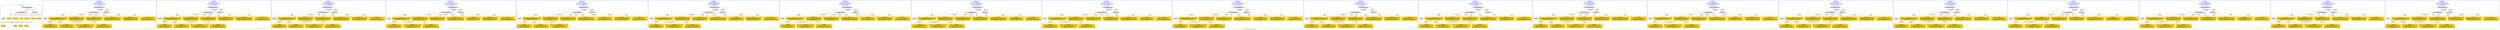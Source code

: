 digraph n0 {
fontcolor="blue"
remincross="true"
label="s13-s-art-institute-of-chicago.xml"
subgraph cluster_0 {
label="1-correct model"
n2[style="filled",color="white",fillcolor="lightgray",label="CulturalHeritageObject1"];
n3[style="filled",color="white",fillcolor="lightgray",label="Person1"];
n4[shape="plaintext",style="filled",fillcolor="gold",label="Dimensions"];
n5[shape="plaintext",style="filled",fillcolor="gold",label="Typeofartwork"];
n6[shape="plaintext",style="filled",fillcolor="gold",label="Credit"];
n7[shape="plaintext",style="filled",fillcolor="gold",label="Titleofartwork"];
n8[shape="plaintext",style="filled",fillcolor="gold",label="Accessionid"];
n9[shape="plaintext",style="filled",fillcolor="gold",label="Nationality"];
n10[shape="plaintext",style="filled",fillcolor="gold",label="birthDate"];
n11[shape="plaintext",style="filled",fillcolor="gold",label="deathDate"];
n12[shape="plaintext",style="filled",fillcolor="gold",label="Artistname"];
n13[style="filled",color="white",fillcolor="lightgray",label="EuropeanaAggregation1"];
n14[style="filled",color="white",fillcolor="lightgray",label="WebResource1"];
n15[shape="plaintext",style="filled",fillcolor="gold",label="ImageURL"];
}
subgraph cluster_1 {
label="candidate 0\nlink coherence:1.0\nnode coherence:1.0\nconfidence:0.6096962766724552\nmapping score:0.6532320922241518\ncost:12.99948\n-precision:0.92-recall:0.92"
n17[style="filled",color="white",fillcolor="lightgray",label="CulturalHeritageObject1"];
n18[style="filled",color="white",fillcolor="lightgray",label="Person1"];
n19[style="filled",color="white",fillcolor="lightgray",label="EuropeanaAggregation1"];
n20[style="filled",color="white",fillcolor="lightgray",label="WebResource1"];
n21[shape="plaintext",style="filled",fillcolor="gold",label="Accessionid\n[CulturalHeritageObject,accessionNumber,0.891]\n[CulturalHeritageObject,provenance,0.105]\n[WebResource,classLink,0.004]"];
n22[shape="plaintext",style="filled",fillcolor="gold",label="Typeofartwork\n[CulturalHeritageObject,medium,0.793]\n[CulturalHeritageObject,description,0.087]\n[Person,biographicalInformation,0.072]\n[CulturalHeritageObject,title,0.047]"];
n23[shape="plaintext",style="filled",fillcolor="gold",label="birthDate\n[Person,dateOfBirth,0.512]\n[CulturalHeritageObject,created,0.229]\n[Person,dateOfDeath,0.207]\n[Person,biographicalInformation,0.052]"];
n24[shape="plaintext",style="filled",fillcolor="gold",label="Credit\n[CulturalHeritageObject,provenance,0.442]\n[CulturalHeritageObject,description,0.256]\n[CulturalHeritageObject,title,0.16]\n[Person,biographicalInformation,0.142]"];
n25[shape="plaintext",style="filled",fillcolor="gold",label="deathDate\n[Person,dateOfDeath,0.375]\n[CulturalHeritageObject,created,0.306]\n[Person,dateOfBirth,0.279]\n[CulturalHeritageObject,provenance,0.04]"];
n26[shape="plaintext",style="filled",fillcolor="gold",label="Nationality\n[Person,countryAssociatedWithThePerson,0.755]\n[Concept,prefLabel,0.109]\n[CulturalHeritageObject,provenance,0.084]\n[CulturalHeritageObject,title,0.052]"];
n27[shape="plaintext",style="filled",fillcolor="gold",label="ImageURL\n[WebResource,classLink,0.829]\n[Document,classLink,0.137]\n[Person,biographicalInformation,0.02]\n[CulturalHeritageObject,description,0.014]"];
n28[shape="plaintext",style="filled",fillcolor="gold",label="Artistname\n[Person,nameOfThePerson,0.463]\n[Document,classLink,0.218]\n[CulturalHeritageObject,description,0.163]\n[CulturalHeritageObject,provenance,0.156]"];
n29[shape="plaintext",style="filled",fillcolor="gold",label="Dimensions\n[CulturalHeritageObject,extent,0.732]\n[CulturalHeritageObject,accessionNumber,0.11]\n[CulturalHeritageObject,description,0.084]\n[CulturalHeritageObject,provenance,0.074]"];
n30[shape="plaintext",style="filled",fillcolor="gold",label="Titleofartwork\n[CulturalHeritageObject,description,0.306]\n[CulturalHeritageObject,title,0.248]\n[CulturalHeritageObject,created,0.231]\n[Person,biographicalInformation,0.215]"];
}
subgraph cluster_2 {
label="candidate 1\nlink coherence:1.0\nnode coherence:1.0\nconfidence:0.6038371549071982\nmapping score:0.6512790516357327\ncost:12.99948\n-precision:1.0-recall:1.0"
n32[style="filled",color="white",fillcolor="lightgray",label="CulturalHeritageObject1"];
n33[style="filled",color="white",fillcolor="lightgray",label="Person1"];
n34[style="filled",color="white",fillcolor="lightgray",label="EuropeanaAggregation1"];
n35[style="filled",color="white",fillcolor="lightgray",label="WebResource1"];
n36[shape="plaintext",style="filled",fillcolor="gold",label="Accessionid\n[CulturalHeritageObject,accessionNumber,0.891]\n[CulturalHeritageObject,provenance,0.105]\n[WebResource,classLink,0.004]"];
n37[shape="plaintext",style="filled",fillcolor="gold",label="Typeofartwork\n[CulturalHeritageObject,medium,0.793]\n[CulturalHeritageObject,description,0.087]\n[Person,biographicalInformation,0.072]\n[CulturalHeritageObject,title,0.047]"];
n38[shape="plaintext",style="filled",fillcolor="gold",label="birthDate\n[Person,dateOfBirth,0.512]\n[CulturalHeritageObject,created,0.229]\n[Person,dateOfDeath,0.207]\n[Person,biographicalInformation,0.052]"];
n39[shape="plaintext",style="filled",fillcolor="gold",label="Credit\n[CulturalHeritageObject,provenance,0.442]\n[CulturalHeritageObject,description,0.256]\n[CulturalHeritageObject,title,0.16]\n[Person,biographicalInformation,0.142]"];
n40[shape="plaintext",style="filled",fillcolor="gold",label="Titleofartwork\n[CulturalHeritageObject,description,0.306]\n[CulturalHeritageObject,title,0.248]\n[CulturalHeritageObject,created,0.231]\n[Person,biographicalInformation,0.215]"];
n41[shape="plaintext",style="filled",fillcolor="gold",label="deathDate\n[Person,dateOfDeath,0.375]\n[CulturalHeritageObject,created,0.306]\n[Person,dateOfBirth,0.279]\n[CulturalHeritageObject,provenance,0.04]"];
n42[shape="plaintext",style="filled",fillcolor="gold",label="Nationality\n[Person,countryAssociatedWithThePerson,0.755]\n[Concept,prefLabel,0.109]\n[CulturalHeritageObject,provenance,0.084]\n[CulturalHeritageObject,title,0.052]"];
n43[shape="plaintext",style="filled",fillcolor="gold",label="ImageURL\n[WebResource,classLink,0.829]\n[Document,classLink,0.137]\n[Person,biographicalInformation,0.02]\n[CulturalHeritageObject,description,0.014]"];
n44[shape="plaintext",style="filled",fillcolor="gold",label="Artistname\n[Person,nameOfThePerson,0.463]\n[Document,classLink,0.218]\n[CulturalHeritageObject,description,0.163]\n[CulturalHeritageObject,provenance,0.156]"];
n45[shape="plaintext",style="filled",fillcolor="gold",label="Dimensions\n[CulturalHeritageObject,extent,0.732]\n[CulturalHeritageObject,accessionNumber,0.11]\n[CulturalHeritageObject,description,0.084]\n[CulturalHeritageObject,provenance,0.074]"];
}
subgraph cluster_3 {
label="candidate 10\nlink coherence:1.0\nnode coherence:1.0\nconfidence:0.5814602580108701\nmapping score:0.6438200860036233\ncost:12.99948\n-precision:0.85-recall:0.85"
n47[style="filled",color="white",fillcolor="lightgray",label="CulturalHeritageObject1"];
n48[style="filled",color="white",fillcolor="lightgray",label="Person1"];
n49[style="filled",color="white",fillcolor="lightgray",label="EuropeanaAggregation1"];
n50[style="filled",color="white",fillcolor="lightgray",label="WebResource1"];
n51[shape="plaintext",style="filled",fillcolor="gold",label="Accessionid\n[CulturalHeritageObject,accessionNumber,0.891]\n[CulturalHeritageObject,provenance,0.105]\n[WebResource,classLink,0.004]"];
n52[shape="plaintext",style="filled",fillcolor="gold",label="Typeofartwork\n[CulturalHeritageObject,medium,0.793]\n[CulturalHeritageObject,description,0.087]\n[Person,biographicalInformation,0.072]\n[CulturalHeritageObject,title,0.047]"];
n53[shape="plaintext",style="filled",fillcolor="gold",label="birthDate\n[Person,dateOfBirth,0.512]\n[CulturalHeritageObject,created,0.229]\n[Person,dateOfDeath,0.207]\n[Person,biographicalInformation,0.052]"];
n54[shape="plaintext",style="filled",fillcolor="gold",label="Credit\n[CulturalHeritageObject,provenance,0.442]\n[CulturalHeritageObject,description,0.256]\n[CulturalHeritageObject,title,0.16]\n[Person,biographicalInformation,0.142]"];
n55[shape="plaintext",style="filled",fillcolor="gold",label="deathDate\n[Person,dateOfDeath,0.375]\n[CulturalHeritageObject,created,0.306]\n[Person,dateOfBirth,0.279]\n[CulturalHeritageObject,provenance,0.04]"];
n56[shape="plaintext",style="filled",fillcolor="gold",label="Nationality\n[Person,countryAssociatedWithThePerson,0.755]\n[Concept,prefLabel,0.109]\n[CulturalHeritageObject,provenance,0.084]\n[CulturalHeritageObject,title,0.052]"];
n57[shape="plaintext",style="filled",fillcolor="gold",label="ImageURL\n[WebResource,classLink,0.829]\n[Document,classLink,0.137]\n[Person,biographicalInformation,0.02]\n[CulturalHeritageObject,description,0.014]"];
n58[shape="plaintext",style="filled",fillcolor="gold",label="Artistname\n[Person,nameOfThePerson,0.463]\n[Document,classLink,0.218]\n[CulturalHeritageObject,description,0.163]\n[CulturalHeritageObject,provenance,0.156]"];
n59[shape="plaintext",style="filled",fillcolor="gold",label="Dimensions\n[CulturalHeritageObject,extent,0.732]\n[CulturalHeritageObject,accessionNumber,0.11]\n[CulturalHeritageObject,description,0.084]\n[CulturalHeritageObject,provenance,0.074]"];
n60[shape="plaintext",style="filled",fillcolor="gold",label="Titleofartwork\n[CulturalHeritageObject,description,0.306]\n[CulturalHeritageObject,title,0.248]\n[CulturalHeritageObject,created,0.231]\n[Person,biographicalInformation,0.215]"];
}
subgraph cluster_4 {
label="candidate 11\nlink coherence:1.0\nnode coherence:1.0\nconfidence:0.5814205315049243\nmapping score:0.6438068438349748\ncost:12.99948\n-precision:0.85-recall:0.85"
n62[style="filled",color="white",fillcolor="lightgray",label="CulturalHeritageObject1"];
n63[style="filled",color="white",fillcolor="lightgray",label="Person1"];
n64[style="filled",color="white",fillcolor="lightgray",label="EuropeanaAggregation1"];
n65[style="filled",color="white",fillcolor="lightgray",label="WebResource1"];
n66[shape="plaintext",style="filled",fillcolor="gold",label="Accessionid\n[CulturalHeritageObject,accessionNumber,0.891]\n[CulturalHeritageObject,provenance,0.105]\n[WebResource,classLink,0.004]"];
n67[shape="plaintext",style="filled",fillcolor="gold",label="Typeofartwork\n[CulturalHeritageObject,medium,0.793]\n[CulturalHeritageObject,description,0.087]\n[Person,biographicalInformation,0.072]\n[CulturalHeritageObject,title,0.047]"];
n68[shape="plaintext",style="filled",fillcolor="gold",label="Credit\n[CulturalHeritageObject,provenance,0.442]\n[CulturalHeritageObject,description,0.256]\n[CulturalHeritageObject,title,0.16]\n[Person,biographicalInformation,0.142]"];
n69[shape="plaintext",style="filled",fillcolor="gold",label="deathDate\n[Person,dateOfDeath,0.375]\n[CulturalHeritageObject,created,0.306]\n[Person,dateOfBirth,0.279]\n[CulturalHeritageObject,provenance,0.04]"];
n70[shape="plaintext",style="filled",fillcolor="gold",label="Nationality\n[Person,countryAssociatedWithThePerson,0.755]\n[Concept,prefLabel,0.109]\n[CulturalHeritageObject,provenance,0.084]\n[CulturalHeritageObject,title,0.052]"];
n71[shape="plaintext",style="filled",fillcolor="gold",label="ImageURL\n[WebResource,classLink,0.829]\n[Document,classLink,0.137]\n[Person,biographicalInformation,0.02]\n[CulturalHeritageObject,description,0.014]"];
n72[shape="plaintext",style="filled",fillcolor="gold",label="Artistname\n[Person,nameOfThePerson,0.463]\n[Document,classLink,0.218]\n[CulturalHeritageObject,description,0.163]\n[CulturalHeritageObject,provenance,0.156]"];
n73[shape="plaintext",style="filled",fillcolor="gold",label="Dimensions\n[CulturalHeritageObject,extent,0.732]\n[CulturalHeritageObject,accessionNumber,0.11]\n[CulturalHeritageObject,description,0.084]\n[CulturalHeritageObject,provenance,0.074]"];
n74[shape="plaintext",style="filled",fillcolor="gold",label="birthDate\n[Person,dateOfBirth,0.512]\n[CulturalHeritageObject,created,0.229]\n[Person,dateOfDeath,0.207]\n[Person,biographicalInformation,0.052]"];
n75[shape="plaintext",style="filled",fillcolor="gold",label="Titleofartwork\n[CulturalHeritageObject,description,0.306]\n[CulturalHeritageObject,title,0.248]\n[CulturalHeritageObject,created,0.231]\n[Person,biographicalInformation,0.215]"];
}
subgraph cluster_5 {
label="candidate 12\nlink coherence:1.0\nnode coherence:1.0\nconfidence:0.578974800374709\nmapping score:0.642991600124903\ncost:12.99948\n-precision:0.85-recall:0.85"
n77[style="filled",color="white",fillcolor="lightgray",label="CulturalHeritageObject1"];
n78[style="filled",color="white",fillcolor="lightgray",label="Person1"];
n79[style="filled",color="white",fillcolor="lightgray",label="EuropeanaAggregation1"];
n80[style="filled",color="white",fillcolor="lightgray",label="WebResource1"];
n81[shape="plaintext",style="filled",fillcolor="gold",label="Accessionid\n[CulturalHeritageObject,accessionNumber,0.891]\n[CulturalHeritageObject,provenance,0.105]\n[WebResource,classLink,0.004]"];
n82[shape="plaintext",style="filled",fillcolor="gold",label="Typeofartwork\n[CulturalHeritageObject,medium,0.793]\n[CulturalHeritageObject,description,0.087]\n[Person,biographicalInformation,0.072]\n[CulturalHeritageObject,title,0.047]"];
n83[shape="plaintext",style="filled",fillcolor="gold",label="birthDate\n[Person,dateOfBirth,0.512]\n[CulturalHeritageObject,created,0.229]\n[Person,dateOfDeath,0.207]\n[Person,biographicalInformation,0.052]"];
n84[shape="plaintext",style="filled",fillcolor="gold",label="Credit\n[CulturalHeritageObject,provenance,0.442]\n[CulturalHeritageObject,description,0.256]\n[CulturalHeritageObject,title,0.16]\n[Person,biographicalInformation,0.142]"];
n85[shape="plaintext",style="filled",fillcolor="gold",label="deathDate\n[Person,dateOfDeath,0.375]\n[CulturalHeritageObject,created,0.306]\n[Person,dateOfBirth,0.279]\n[CulturalHeritageObject,provenance,0.04]"];
n86[shape="plaintext",style="filled",fillcolor="gold",label="Nationality\n[Person,countryAssociatedWithThePerson,0.755]\n[Concept,prefLabel,0.109]\n[CulturalHeritageObject,provenance,0.084]\n[CulturalHeritageObject,title,0.052]"];
n87[shape="plaintext",style="filled",fillcolor="gold",label="ImageURL\n[WebResource,classLink,0.829]\n[Document,classLink,0.137]\n[Person,biographicalInformation,0.02]\n[CulturalHeritageObject,description,0.014]"];
n88[shape="plaintext",style="filled",fillcolor="gold",label="Dimensions\n[CulturalHeritageObject,extent,0.732]\n[CulturalHeritageObject,accessionNumber,0.11]\n[CulturalHeritageObject,description,0.084]\n[CulturalHeritageObject,provenance,0.074]"];
n89[shape="plaintext",style="filled",fillcolor="gold",label="Artistname\n[Person,nameOfThePerson,0.463]\n[Document,classLink,0.218]\n[CulturalHeritageObject,description,0.163]\n[CulturalHeritageObject,provenance,0.156]"];
n90[shape="plaintext",style="filled",fillcolor="gold",label="Titleofartwork\n[CulturalHeritageObject,description,0.306]\n[CulturalHeritageObject,title,0.248]\n[CulturalHeritageObject,created,0.231]\n[Person,biographicalInformation,0.215]"];
}
subgraph cluster_6 {
label="candidate 13\nlink coherence:1.0\nnode coherence:1.0\nconfidence:0.5784030803947504\nmapping score:0.6428010267982501\ncost:12.99948\n-precision:0.85-recall:0.85"
n92[style="filled",color="white",fillcolor="lightgray",label="CulturalHeritageObject1"];
n93[style="filled",color="white",fillcolor="lightgray",label="Person1"];
n94[style="filled",color="white",fillcolor="lightgray",label="EuropeanaAggregation1"];
n95[style="filled",color="white",fillcolor="lightgray",label="WebResource1"];
n96[shape="plaintext",style="filled",fillcolor="gold",label="Accessionid\n[CulturalHeritageObject,accessionNumber,0.891]\n[CulturalHeritageObject,provenance,0.105]\n[WebResource,classLink,0.004]"];
n97[shape="plaintext",style="filled",fillcolor="gold",label="Typeofartwork\n[CulturalHeritageObject,medium,0.793]\n[CulturalHeritageObject,description,0.087]\n[Person,biographicalInformation,0.072]\n[CulturalHeritageObject,title,0.047]"];
n98[shape="plaintext",style="filled",fillcolor="gold",label="birthDate\n[Person,dateOfBirth,0.512]\n[CulturalHeritageObject,created,0.229]\n[Person,dateOfDeath,0.207]\n[Person,biographicalInformation,0.052]"];
n99[shape="plaintext",style="filled",fillcolor="gold",label="Titleofartwork\n[CulturalHeritageObject,description,0.306]\n[CulturalHeritageObject,title,0.248]\n[CulturalHeritageObject,created,0.231]\n[Person,biographicalInformation,0.215]"];
n100[shape="plaintext",style="filled",fillcolor="gold",label="Nationality\n[Person,countryAssociatedWithThePerson,0.755]\n[Concept,prefLabel,0.109]\n[CulturalHeritageObject,provenance,0.084]\n[CulturalHeritageObject,title,0.052]"];
n101[shape="plaintext",style="filled",fillcolor="gold",label="ImageURL\n[WebResource,classLink,0.829]\n[Document,classLink,0.137]\n[Person,biographicalInformation,0.02]\n[CulturalHeritageObject,description,0.014]"];
n102[shape="plaintext",style="filled",fillcolor="gold",label="Artistname\n[Person,nameOfThePerson,0.463]\n[Document,classLink,0.218]\n[CulturalHeritageObject,description,0.163]\n[CulturalHeritageObject,provenance,0.156]"];
n103[shape="plaintext",style="filled",fillcolor="gold",label="Dimensions\n[CulturalHeritageObject,extent,0.732]\n[CulturalHeritageObject,accessionNumber,0.11]\n[CulturalHeritageObject,description,0.084]\n[CulturalHeritageObject,provenance,0.074]"];
n104[shape="plaintext",style="filled",fillcolor="gold",label="deathDate\n[Person,dateOfDeath,0.375]\n[CulturalHeritageObject,created,0.306]\n[Person,dateOfBirth,0.279]\n[CulturalHeritageObject,provenance,0.04]"];
n105[shape="plaintext",style="filled",fillcolor="gold",label="Credit\n[CulturalHeritageObject,provenance,0.442]\n[CulturalHeritageObject,description,0.256]\n[CulturalHeritageObject,title,0.16]\n[Person,biographicalInformation,0.142]"];
}
subgraph cluster_7 {
label="candidate 14\nlink coherence:1.0\nnode coherence:1.0\nconfidence:0.5762787430037818\nmapping score:0.642092914334594\ncost:12.99948\n-precision:0.85-recall:0.85"
n107[style="filled",color="white",fillcolor="lightgray",label="CulturalHeritageObject1"];
n108[style="filled",color="white",fillcolor="lightgray",label="Person1"];
n109[style="filled",color="white",fillcolor="lightgray",label="EuropeanaAggregation1"];
n110[style="filled",color="white",fillcolor="lightgray",label="WebResource1"];
n111[shape="plaintext",style="filled",fillcolor="gold",label="Accessionid\n[CulturalHeritageObject,accessionNumber,0.891]\n[CulturalHeritageObject,provenance,0.105]\n[WebResource,classLink,0.004]"];
n112[shape="plaintext",style="filled",fillcolor="gold",label="Typeofartwork\n[CulturalHeritageObject,medium,0.793]\n[CulturalHeritageObject,description,0.087]\n[Person,biographicalInformation,0.072]\n[CulturalHeritageObject,title,0.047]"];
n113[shape="plaintext",style="filled",fillcolor="gold",label="birthDate\n[Person,dateOfBirth,0.512]\n[CulturalHeritageObject,created,0.229]\n[Person,dateOfDeath,0.207]\n[Person,biographicalInformation,0.052]"];
n114[shape="plaintext",style="filled",fillcolor="gold",label="Credit\n[CulturalHeritageObject,provenance,0.442]\n[CulturalHeritageObject,description,0.256]\n[CulturalHeritageObject,title,0.16]\n[Person,biographicalInformation,0.142]"];
n115[shape="plaintext",style="filled",fillcolor="gold",label="Nationality\n[Person,countryAssociatedWithThePerson,0.755]\n[Concept,prefLabel,0.109]\n[CulturalHeritageObject,provenance,0.084]\n[CulturalHeritageObject,title,0.052]"];
n116[shape="plaintext",style="filled",fillcolor="gold",label="ImageURL\n[WebResource,classLink,0.829]\n[Document,classLink,0.137]\n[Person,biographicalInformation,0.02]\n[CulturalHeritageObject,description,0.014]"];
n117[shape="plaintext",style="filled",fillcolor="gold",label="Artistname\n[Person,nameOfThePerson,0.463]\n[Document,classLink,0.218]\n[CulturalHeritageObject,description,0.163]\n[CulturalHeritageObject,provenance,0.156]"];
n118[shape="plaintext",style="filled",fillcolor="gold",label="Dimensions\n[CulturalHeritageObject,extent,0.732]\n[CulturalHeritageObject,accessionNumber,0.11]\n[CulturalHeritageObject,description,0.084]\n[CulturalHeritageObject,provenance,0.074]"];
n119[shape="plaintext",style="filled",fillcolor="gold",label="deathDate\n[Person,dateOfDeath,0.375]\n[CulturalHeritageObject,created,0.306]\n[Person,dateOfBirth,0.279]\n[CulturalHeritageObject,provenance,0.04]"];
n120[shape="plaintext",style="filled",fillcolor="gold",label="Titleofartwork\n[CulturalHeritageObject,description,0.306]\n[CulturalHeritageObject,title,0.248]\n[CulturalHeritageObject,created,0.231]\n[Person,biographicalInformation,0.215]"];
}
subgraph cluster_8 {
label="candidate 15\nlink coherence:1.0\nnode coherence:1.0\nconfidence:0.5755614097396673\nmapping score:0.6418538032465557\ncost:12.99948\n-precision:0.92-recall:0.92"
n122[style="filled",color="white",fillcolor="lightgray",label="CulturalHeritageObject1"];
n123[style="filled",color="white",fillcolor="lightgray",label="Person1"];
n124[style="filled",color="white",fillcolor="lightgray",label="EuropeanaAggregation1"];
n125[style="filled",color="white",fillcolor="lightgray",label="WebResource1"];
n126[shape="plaintext",style="filled",fillcolor="gold",label="Accessionid\n[CulturalHeritageObject,accessionNumber,0.891]\n[CulturalHeritageObject,provenance,0.105]\n[WebResource,classLink,0.004]"];
n127[shape="plaintext",style="filled",fillcolor="gold",label="Typeofartwork\n[CulturalHeritageObject,medium,0.793]\n[CulturalHeritageObject,description,0.087]\n[Person,biographicalInformation,0.072]\n[CulturalHeritageObject,title,0.047]"];
n128[shape="plaintext",style="filled",fillcolor="gold",label="Credit\n[CulturalHeritageObject,provenance,0.442]\n[CulturalHeritageObject,description,0.256]\n[CulturalHeritageObject,title,0.16]\n[Person,biographicalInformation,0.142]"];
n129[shape="plaintext",style="filled",fillcolor="gold",label="Titleofartwork\n[CulturalHeritageObject,description,0.306]\n[CulturalHeritageObject,title,0.248]\n[CulturalHeritageObject,created,0.231]\n[Person,biographicalInformation,0.215]"];
n130[shape="plaintext",style="filled",fillcolor="gold",label="deathDate\n[Person,dateOfDeath,0.375]\n[CulturalHeritageObject,created,0.306]\n[Person,dateOfBirth,0.279]\n[CulturalHeritageObject,provenance,0.04]"];
n131[shape="plaintext",style="filled",fillcolor="gold",label="Nationality\n[Person,countryAssociatedWithThePerson,0.755]\n[Concept,prefLabel,0.109]\n[CulturalHeritageObject,provenance,0.084]\n[CulturalHeritageObject,title,0.052]"];
n132[shape="plaintext",style="filled",fillcolor="gold",label="ImageURL\n[WebResource,classLink,0.829]\n[Document,classLink,0.137]\n[Person,biographicalInformation,0.02]\n[CulturalHeritageObject,description,0.014]"];
n133[shape="plaintext",style="filled",fillcolor="gold",label="Artistname\n[Person,nameOfThePerson,0.463]\n[Document,classLink,0.218]\n[CulturalHeritageObject,description,0.163]\n[CulturalHeritageObject,provenance,0.156]"];
n134[shape="plaintext",style="filled",fillcolor="gold",label="Dimensions\n[CulturalHeritageObject,extent,0.732]\n[CulturalHeritageObject,accessionNumber,0.11]\n[CulturalHeritageObject,description,0.084]\n[CulturalHeritageObject,provenance,0.074]"];
n135[shape="plaintext",style="filled",fillcolor="gold",label="birthDate\n[Person,dateOfBirth,0.512]\n[CulturalHeritageObject,created,0.229]\n[Person,dateOfDeath,0.207]\n[Person,biographicalInformation,0.052]"];
}
subgraph cluster_9 {
label="candidate 16\nlink coherence:1.0\nnode coherence:1.0\nconfidence:0.5755614097396673\nmapping score:0.6418538032465557\ncost:12.99963\n-precision:0.92-recall:0.92"
n137[style="filled",color="white",fillcolor="lightgray",label="CulturalHeritageObject1"];
n138[style="filled",color="white",fillcolor="lightgray",label="Person1"];
n139[style="filled",color="white",fillcolor="lightgray",label="EuropeanaAggregation1"];
n140[style="filled",color="white",fillcolor="lightgray",label="WebResource2"];
n141[shape="plaintext",style="filled",fillcolor="gold",label="Accessionid\n[CulturalHeritageObject,accessionNumber,0.891]\n[CulturalHeritageObject,provenance,0.105]\n[WebResource,classLink,0.004]"];
n142[shape="plaintext",style="filled",fillcolor="gold",label="Typeofartwork\n[CulturalHeritageObject,medium,0.793]\n[CulturalHeritageObject,description,0.087]\n[Person,biographicalInformation,0.072]\n[CulturalHeritageObject,title,0.047]"];
n143[shape="plaintext",style="filled",fillcolor="gold",label="Credit\n[CulturalHeritageObject,provenance,0.442]\n[CulturalHeritageObject,description,0.256]\n[CulturalHeritageObject,title,0.16]\n[Person,biographicalInformation,0.142]"];
n144[shape="plaintext",style="filled",fillcolor="gold",label="Titleofartwork\n[CulturalHeritageObject,description,0.306]\n[CulturalHeritageObject,title,0.248]\n[CulturalHeritageObject,created,0.231]\n[Person,biographicalInformation,0.215]"];
n145[shape="plaintext",style="filled",fillcolor="gold",label="deathDate\n[Person,dateOfDeath,0.375]\n[CulturalHeritageObject,created,0.306]\n[Person,dateOfBirth,0.279]\n[CulturalHeritageObject,provenance,0.04]"];
n146[shape="plaintext",style="filled",fillcolor="gold",label="Nationality\n[Person,countryAssociatedWithThePerson,0.755]\n[Concept,prefLabel,0.109]\n[CulturalHeritageObject,provenance,0.084]\n[CulturalHeritageObject,title,0.052]"];
n147[shape="plaintext",style="filled",fillcolor="gold",label="Artistname\n[Person,nameOfThePerson,0.463]\n[Document,classLink,0.218]\n[CulturalHeritageObject,description,0.163]\n[CulturalHeritageObject,provenance,0.156]"];
n148[shape="plaintext",style="filled",fillcolor="gold",label="Dimensions\n[CulturalHeritageObject,extent,0.732]\n[CulturalHeritageObject,accessionNumber,0.11]\n[CulturalHeritageObject,description,0.084]\n[CulturalHeritageObject,provenance,0.074]"];
n149[shape="plaintext",style="filled",fillcolor="gold",label="birthDate\n[Person,dateOfBirth,0.512]\n[CulturalHeritageObject,created,0.229]\n[Person,dateOfDeath,0.207]\n[Person,biographicalInformation,0.052]"];
n150[shape="plaintext",style="filled",fillcolor="gold",label="ImageURL\n[WebResource,classLink,0.829]\n[Document,classLink,0.137]\n[Person,biographicalInformation,0.02]\n[CulturalHeritageObject,description,0.014]"];
}
subgraph cluster_10 {
label="candidate 17\nlink coherence:1.0\nnode coherence:1.0\nconfidence:0.5746466129279267\nmapping score:0.6415488709759756\ncost:12.99948\n-precision:0.77-recall:0.77"
n152[style="filled",color="white",fillcolor="lightgray",label="CulturalHeritageObject1"];
n153[style="filled",color="white",fillcolor="lightgray",label="Person1"];
n154[style="filled",color="white",fillcolor="lightgray",label="EuropeanaAggregation1"];
n155[style="filled",color="white",fillcolor="lightgray",label="WebResource1"];
n156[shape="plaintext",style="filled",fillcolor="gold",label="Accessionid\n[CulturalHeritageObject,accessionNumber,0.891]\n[CulturalHeritageObject,provenance,0.105]\n[WebResource,classLink,0.004]"];
n157[shape="plaintext",style="filled",fillcolor="gold",label="Typeofartwork\n[CulturalHeritageObject,medium,0.793]\n[CulturalHeritageObject,description,0.087]\n[Person,biographicalInformation,0.072]\n[CulturalHeritageObject,title,0.047]"];
n158[shape="plaintext",style="filled",fillcolor="gold",label="birthDate\n[Person,dateOfBirth,0.512]\n[CulturalHeritageObject,created,0.229]\n[Person,dateOfDeath,0.207]\n[Person,biographicalInformation,0.052]"];
n159[shape="plaintext",style="filled",fillcolor="gold",label="Credit\n[CulturalHeritageObject,provenance,0.442]\n[CulturalHeritageObject,description,0.256]\n[CulturalHeritageObject,title,0.16]\n[Person,biographicalInformation,0.142]"];
n160[shape="plaintext",style="filled",fillcolor="gold",label="Nationality\n[Person,countryAssociatedWithThePerson,0.755]\n[Concept,prefLabel,0.109]\n[CulturalHeritageObject,provenance,0.084]\n[CulturalHeritageObject,title,0.052]"];
n161[shape="plaintext",style="filled",fillcolor="gold",label="ImageURL\n[WebResource,classLink,0.829]\n[Document,classLink,0.137]\n[Person,biographicalInformation,0.02]\n[CulturalHeritageObject,description,0.014]"];
n162[shape="plaintext",style="filled",fillcolor="gold",label="Artistname\n[Person,nameOfThePerson,0.463]\n[Document,classLink,0.218]\n[CulturalHeritageObject,description,0.163]\n[CulturalHeritageObject,provenance,0.156]"];
n163[shape="plaintext",style="filled",fillcolor="gold",label="Dimensions\n[CulturalHeritageObject,extent,0.732]\n[CulturalHeritageObject,accessionNumber,0.11]\n[CulturalHeritageObject,description,0.084]\n[CulturalHeritageObject,provenance,0.074]"];
n164[shape="plaintext",style="filled",fillcolor="gold",label="deathDate\n[Person,dateOfDeath,0.375]\n[CulturalHeritageObject,created,0.306]\n[Person,dateOfBirth,0.279]\n[CulturalHeritageObject,provenance,0.04]"];
n165[shape="plaintext",style="filled",fillcolor="gold",label="Titleofartwork\n[CulturalHeritageObject,description,0.306]\n[CulturalHeritageObject,title,0.248]\n[CulturalHeritageObject,created,0.231]\n[Person,biographicalInformation,0.215]"];
}
subgraph cluster_11 {
label="candidate 18\nlink coherence:1.0\nnode coherence:1.0\nconfidence:0.5739639485278049\nmapping score:0.6413213161759349\ncost:12.99948\n-precision:0.85-recall:0.85"
n167[style="filled",color="white",fillcolor="lightgray",label="CulturalHeritageObject1"];
n168[style="filled",color="white",fillcolor="lightgray",label="Person1"];
n169[style="filled",color="white",fillcolor="lightgray",label="EuropeanaAggregation1"];
n170[style="filled",color="white",fillcolor="lightgray",label="WebResource1"];
n171[shape="plaintext",style="filled",fillcolor="gold",label="Accessionid\n[CulturalHeritageObject,accessionNumber,0.891]\n[CulturalHeritageObject,provenance,0.105]\n[WebResource,classLink,0.004]"];
n172[shape="plaintext",style="filled",fillcolor="gold",label="Typeofartwork\n[CulturalHeritageObject,medium,0.793]\n[CulturalHeritageObject,description,0.087]\n[Person,biographicalInformation,0.072]\n[CulturalHeritageObject,title,0.047]"];
n173[shape="plaintext",style="filled",fillcolor="gold",label="birthDate\n[Person,dateOfBirth,0.512]\n[CulturalHeritageObject,created,0.229]\n[Person,dateOfDeath,0.207]\n[Person,biographicalInformation,0.052]"];
n174[shape="plaintext",style="filled",fillcolor="gold",label="Credit\n[CulturalHeritageObject,provenance,0.442]\n[CulturalHeritageObject,description,0.256]\n[CulturalHeritageObject,title,0.16]\n[Person,biographicalInformation,0.142]"];
n175[shape="plaintext",style="filled",fillcolor="gold",label="deathDate\n[Person,dateOfDeath,0.375]\n[CulturalHeritageObject,created,0.306]\n[Person,dateOfBirth,0.279]\n[CulturalHeritageObject,provenance,0.04]"];
n176[shape="plaintext",style="filled",fillcolor="gold",label="Nationality\n[Person,countryAssociatedWithThePerson,0.755]\n[Concept,prefLabel,0.109]\n[CulturalHeritageObject,provenance,0.084]\n[CulturalHeritageObject,title,0.052]"];
n177[shape="plaintext",style="filled",fillcolor="gold",label="ImageURL\n[WebResource,classLink,0.829]\n[Document,classLink,0.137]\n[Person,biographicalInformation,0.02]\n[CulturalHeritageObject,description,0.014]"];
n178[shape="plaintext",style="filled",fillcolor="gold",label="Artistname\n[Person,nameOfThePerson,0.463]\n[Document,classLink,0.218]\n[CulturalHeritageObject,description,0.163]\n[CulturalHeritageObject,provenance,0.156]"];
n179[shape="plaintext",style="filled",fillcolor="gold",label="Dimensions\n[CulturalHeritageObject,extent,0.732]\n[CulturalHeritageObject,accessionNumber,0.11]\n[CulturalHeritageObject,description,0.084]\n[CulturalHeritageObject,provenance,0.074]"];
n180[shape="plaintext",style="filled",fillcolor="gold",label="Titleofartwork\n[CulturalHeritageObject,description,0.306]\n[CulturalHeritageObject,title,0.248]\n[CulturalHeritageObject,created,0.231]\n[Person,biographicalInformation,0.215]"];
}
subgraph cluster_12 {
label="candidate 19\nlink coherence:1.0\nnode coherence:1.0\nconfidence:0.5739639485278049\nmapping score:0.6413213161759349\ncost:12.99963\n-precision:0.85-recall:0.85"
n182[style="filled",color="white",fillcolor="lightgray",label="CulturalHeritageObject1"];
n183[style="filled",color="white",fillcolor="lightgray",label="Person1"];
n184[style="filled",color="white",fillcolor="lightgray",label="EuropeanaAggregation1"];
n185[style="filled",color="white",fillcolor="lightgray",label="WebResource2"];
n186[shape="plaintext",style="filled",fillcolor="gold",label="Accessionid\n[CulturalHeritageObject,accessionNumber,0.891]\n[CulturalHeritageObject,provenance,0.105]\n[WebResource,classLink,0.004]"];
n187[shape="plaintext",style="filled",fillcolor="gold",label="Typeofartwork\n[CulturalHeritageObject,medium,0.793]\n[CulturalHeritageObject,description,0.087]\n[Person,biographicalInformation,0.072]\n[CulturalHeritageObject,title,0.047]"];
n188[shape="plaintext",style="filled",fillcolor="gold",label="birthDate\n[Person,dateOfBirth,0.512]\n[CulturalHeritageObject,created,0.229]\n[Person,dateOfDeath,0.207]\n[Person,biographicalInformation,0.052]"];
n189[shape="plaintext",style="filled",fillcolor="gold",label="Credit\n[CulturalHeritageObject,provenance,0.442]\n[CulturalHeritageObject,description,0.256]\n[CulturalHeritageObject,title,0.16]\n[Person,biographicalInformation,0.142]"];
n190[shape="plaintext",style="filled",fillcolor="gold",label="deathDate\n[Person,dateOfDeath,0.375]\n[CulturalHeritageObject,created,0.306]\n[Person,dateOfBirth,0.279]\n[CulturalHeritageObject,provenance,0.04]"];
n191[shape="plaintext",style="filled",fillcolor="gold",label="Nationality\n[Person,countryAssociatedWithThePerson,0.755]\n[Concept,prefLabel,0.109]\n[CulturalHeritageObject,provenance,0.084]\n[CulturalHeritageObject,title,0.052]"];
n192[shape="plaintext",style="filled",fillcolor="gold",label="Artistname\n[Person,nameOfThePerson,0.463]\n[Document,classLink,0.218]\n[CulturalHeritageObject,description,0.163]\n[CulturalHeritageObject,provenance,0.156]"];
n193[shape="plaintext",style="filled",fillcolor="gold",label="Dimensions\n[CulturalHeritageObject,extent,0.732]\n[CulturalHeritageObject,accessionNumber,0.11]\n[CulturalHeritageObject,description,0.084]\n[CulturalHeritageObject,provenance,0.074]"];
n194[shape="plaintext",style="filled",fillcolor="gold",label="Titleofartwork\n[CulturalHeritageObject,description,0.306]\n[CulturalHeritageObject,title,0.248]\n[CulturalHeritageObject,created,0.231]\n[Person,biographicalInformation,0.215]"];
n195[shape="plaintext",style="filled",fillcolor="gold",label="ImageURL\n[WebResource,classLink,0.829]\n[Document,classLink,0.137]\n[Person,biographicalInformation,0.02]\n[CulturalHeritageObject,description,0.014]"];
}
subgraph cluster_13 {
label="candidate 2\nlink coherence:1.0\nnode coherence:1.0\nconfidence:0.6038371549071982\nmapping score:0.6512790516357327\ncost:12.99963\n-precision:1.0-recall:1.0"
n197[style="filled",color="white",fillcolor="lightgray",label="CulturalHeritageObject1"];
n198[style="filled",color="white",fillcolor="lightgray",label="Person1"];
n199[style="filled",color="white",fillcolor="lightgray",label="EuropeanaAggregation1"];
n200[style="filled",color="white",fillcolor="lightgray",label="WebResource2"];
n201[shape="plaintext",style="filled",fillcolor="gold",label="Accessionid\n[CulturalHeritageObject,accessionNumber,0.891]\n[CulturalHeritageObject,provenance,0.105]\n[WebResource,classLink,0.004]"];
n202[shape="plaintext",style="filled",fillcolor="gold",label="Typeofartwork\n[CulturalHeritageObject,medium,0.793]\n[CulturalHeritageObject,description,0.087]\n[Person,biographicalInformation,0.072]\n[CulturalHeritageObject,title,0.047]"];
n203[shape="plaintext",style="filled",fillcolor="gold",label="birthDate\n[Person,dateOfBirth,0.512]\n[CulturalHeritageObject,created,0.229]\n[Person,dateOfDeath,0.207]\n[Person,biographicalInformation,0.052]"];
n204[shape="plaintext",style="filled",fillcolor="gold",label="Credit\n[CulturalHeritageObject,provenance,0.442]\n[CulturalHeritageObject,description,0.256]\n[CulturalHeritageObject,title,0.16]\n[Person,biographicalInformation,0.142]"];
n205[shape="plaintext",style="filled",fillcolor="gold",label="Titleofartwork\n[CulturalHeritageObject,description,0.306]\n[CulturalHeritageObject,title,0.248]\n[CulturalHeritageObject,created,0.231]\n[Person,biographicalInformation,0.215]"];
n206[shape="plaintext",style="filled",fillcolor="gold",label="deathDate\n[Person,dateOfDeath,0.375]\n[CulturalHeritageObject,created,0.306]\n[Person,dateOfBirth,0.279]\n[CulturalHeritageObject,provenance,0.04]"];
n207[shape="plaintext",style="filled",fillcolor="gold",label="Nationality\n[Person,countryAssociatedWithThePerson,0.755]\n[Concept,prefLabel,0.109]\n[CulturalHeritageObject,provenance,0.084]\n[CulturalHeritageObject,title,0.052]"];
n208[shape="plaintext",style="filled",fillcolor="gold",label="Artistname\n[Person,nameOfThePerson,0.463]\n[Document,classLink,0.218]\n[CulturalHeritageObject,description,0.163]\n[CulturalHeritageObject,provenance,0.156]"];
n209[shape="plaintext",style="filled",fillcolor="gold",label="Dimensions\n[CulturalHeritageObject,extent,0.732]\n[CulturalHeritageObject,accessionNumber,0.11]\n[CulturalHeritageObject,description,0.084]\n[CulturalHeritageObject,provenance,0.074]"];
n210[shape="plaintext",style="filled",fillcolor="gold",label="ImageURL\n[WebResource,classLink,0.829]\n[Document,classLink,0.137]\n[Person,biographicalInformation,0.02]\n[CulturalHeritageObject,description,0.014]"];
}
subgraph cluster_14 {
label="candidate 3\nlink coherence:1.0\nnode coherence:1.0\nconfidence:0.6028826315895118\nmapping score:0.650960877196504\ncost:12.99948\n-precision:0.85-recall:0.85"
n212[style="filled",color="white",fillcolor="lightgray",label="CulturalHeritageObject1"];
n213[style="filled",color="white",fillcolor="lightgray",label="Person1"];
n214[style="filled",color="white",fillcolor="lightgray",label="EuropeanaAggregation1"];
n215[style="filled",color="white",fillcolor="lightgray",label="WebResource1"];
n216[shape="plaintext",style="filled",fillcolor="gold",label="Accessionid\n[CulturalHeritageObject,accessionNumber,0.891]\n[CulturalHeritageObject,provenance,0.105]\n[WebResource,classLink,0.004]"];
n217[shape="plaintext",style="filled",fillcolor="gold",label="Typeofartwork\n[CulturalHeritageObject,medium,0.793]\n[CulturalHeritageObject,description,0.087]\n[Person,biographicalInformation,0.072]\n[CulturalHeritageObject,title,0.047]"];
n218[shape="plaintext",style="filled",fillcolor="gold",label="birthDate\n[Person,dateOfBirth,0.512]\n[CulturalHeritageObject,created,0.229]\n[Person,dateOfDeath,0.207]\n[Person,biographicalInformation,0.052]"];
n219[shape="plaintext",style="filled",fillcolor="gold",label="Credit\n[CulturalHeritageObject,provenance,0.442]\n[CulturalHeritageObject,description,0.256]\n[CulturalHeritageObject,title,0.16]\n[Person,biographicalInformation,0.142]"];
n220[shape="plaintext",style="filled",fillcolor="gold",label="Nationality\n[Person,countryAssociatedWithThePerson,0.755]\n[Concept,prefLabel,0.109]\n[CulturalHeritageObject,provenance,0.084]\n[CulturalHeritageObject,title,0.052]"];
n221[shape="plaintext",style="filled",fillcolor="gold",label="ImageURL\n[WebResource,classLink,0.829]\n[Document,classLink,0.137]\n[Person,biographicalInformation,0.02]\n[CulturalHeritageObject,description,0.014]"];
n222[shape="plaintext",style="filled",fillcolor="gold",label="Artistname\n[Person,nameOfThePerson,0.463]\n[Document,classLink,0.218]\n[CulturalHeritageObject,description,0.163]\n[CulturalHeritageObject,provenance,0.156]"];
n223[shape="plaintext",style="filled",fillcolor="gold",label="Dimensions\n[CulturalHeritageObject,extent,0.732]\n[CulturalHeritageObject,accessionNumber,0.11]\n[CulturalHeritageObject,description,0.084]\n[CulturalHeritageObject,provenance,0.074]"];
n224[shape="plaintext",style="filled",fillcolor="gold",label="deathDate\n[Person,dateOfDeath,0.375]\n[CulturalHeritageObject,created,0.306]\n[Person,dateOfBirth,0.279]\n[CulturalHeritageObject,provenance,0.04]"];
n225[shape="plaintext",style="filled",fillcolor="gold",label="Titleofartwork\n[CulturalHeritageObject,description,0.306]\n[CulturalHeritageObject,title,0.248]\n[CulturalHeritageObject,created,0.231]\n[Person,biographicalInformation,0.215]"];
}
subgraph cluster_15 {
label="candidate 4\nlink coherence:1.0\nnode coherence:1.0\nconfidence:0.6021999671893901\nmapping score:0.6507333223964634\ncost:12.99948\n-precision:0.92-recall:0.92"
n227[style="filled",color="white",fillcolor="lightgray",label="CulturalHeritageObject1"];
n228[style="filled",color="white",fillcolor="lightgray",label="Person1"];
n229[style="filled",color="white",fillcolor="lightgray",label="EuropeanaAggregation1"];
n230[style="filled",color="white",fillcolor="lightgray",label="WebResource1"];
n231[shape="plaintext",style="filled",fillcolor="gold",label="Accessionid\n[CulturalHeritageObject,accessionNumber,0.891]\n[CulturalHeritageObject,provenance,0.105]\n[WebResource,classLink,0.004]"];
n232[shape="plaintext",style="filled",fillcolor="gold",label="Typeofartwork\n[CulturalHeritageObject,medium,0.793]\n[CulturalHeritageObject,description,0.087]\n[Person,biographicalInformation,0.072]\n[CulturalHeritageObject,title,0.047]"];
n233[shape="plaintext",style="filled",fillcolor="gold",label="birthDate\n[Person,dateOfBirth,0.512]\n[CulturalHeritageObject,created,0.229]\n[Person,dateOfDeath,0.207]\n[Person,biographicalInformation,0.052]"];
n234[shape="plaintext",style="filled",fillcolor="gold",label="Credit\n[CulturalHeritageObject,provenance,0.442]\n[CulturalHeritageObject,description,0.256]\n[CulturalHeritageObject,title,0.16]\n[Person,biographicalInformation,0.142]"];
n235[shape="plaintext",style="filled",fillcolor="gold",label="deathDate\n[Person,dateOfDeath,0.375]\n[CulturalHeritageObject,created,0.306]\n[Person,dateOfBirth,0.279]\n[CulturalHeritageObject,provenance,0.04]"];
n236[shape="plaintext",style="filled",fillcolor="gold",label="Nationality\n[Person,countryAssociatedWithThePerson,0.755]\n[Concept,prefLabel,0.109]\n[CulturalHeritageObject,provenance,0.084]\n[CulturalHeritageObject,title,0.052]"];
n237[shape="plaintext",style="filled",fillcolor="gold",label="ImageURL\n[WebResource,classLink,0.829]\n[Document,classLink,0.137]\n[Person,biographicalInformation,0.02]\n[CulturalHeritageObject,description,0.014]"];
n238[shape="plaintext",style="filled",fillcolor="gold",label="Artistname\n[Person,nameOfThePerson,0.463]\n[Document,classLink,0.218]\n[CulturalHeritageObject,description,0.163]\n[CulturalHeritageObject,provenance,0.156]"];
n239[shape="plaintext",style="filled",fillcolor="gold",label="Dimensions\n[CulturalHeritageObject,extent,0.732]\n[CulturalHeritageObject,accessionNumber,0.11]\n[CulturalHeritageObject,description,0.084]\n[CulturalHeritageObject,provenance,0.074]"];
n240[shape="plaintext",style="filled",fillcolor="gold",label="Titleofartwork\n[CulturalHeritageObject,description,0.306]\n[CulturalHeritageObject,title,0.248]\n[CulturalHeritageObject,created,0.231]\n[Person,biographicalInformation,0.215]"];
}
subgraph cluster_16 {
label="candidate 5\nlink coherence:1.0\nnode coherence:1.0\nconfidence:0.6021999671893901\nmapping score:0.6507333223964634\ncost:12.99963\n-precision:0.92-recall:0.92"
n242[style="filled",color="white",fillcolor="lightgray",label="CulturalHeritageObject1"];
n243[style="filled",color="white",fillcolor="lightgray",label="Person1"];
n244[style="filled",color="white",fillcolor="lightgray",label="EuropeanaAggregation1"];
n245[style="filled",color="white",fillcolor="lightgray",label="WebResource2"];
n246[shape="plaintext",style="filled",fillcolor="gold",label="Accessionid\n[CulturalHeritageObject,accessionNumber,0.891]\n[CulturalHeritageObject,provenance,0.105]\n[WebResource,classLink,0.004]"];
n247[shape="plaintext",style="filled",fillcolor="gold",label="Typeofartwork\n[CulturalHeritageObject,medium,0.793]\n[CulturalHeritageObject,description,0.087]\n[Person,biographicalInformation,0.072]\n[CulturalHeritageObject,title,0.047]"];
n248[shape="plaintext",style="filled",fillcolor="gold",label="birthDate\n[Person,dateOfBirth,0.512]\n[CulturalHeritageObject,created,0.229]\n[Person,dateOfDeath,0.207]\n[Person,biographicalInformation,0.052]"];
n249[shape="plaintext",style="filled",fillcolor="gold",label="Credit\n[CulturalHeritageObject,provenance,0.442]\n[CulturalHeritageObject,description,0.256]\n[CulturalHeritageObject,title,0.16]\n[Person,biographicalInformation,0.142]"];
n250[shape="plaintext",style="filled",fillcolor="gold",label="deathDate\n[Person,dateOfDeath,0.375]\n[CulturalHeritageObject,created,0.306]\n[Person,dateOfBirth,0.279]\n[CulturalHeritageObject,provenance,0.04]"];
n251[shape="plaintext",style="filled",fillcolor="gold",label="Nationality\n[Person,countryAssociatedWithThePerson,0.755]\n[Concept,prefLabel,0.109]\n[CulturalHeritageObject,provenance,0.084]\n[CulturalHeritageObject,title,0.052]"];
n252[shape="plaintext",style="filled",fillcolor="gold",label="Artistname\n[Person,nameOfThePerson,0.463]\n[Document,classLink,0.218]\n[CulturalHeritageObject,description,0.163]\n[CulturalHeritageObject,provenance,0.156]"];
n253[shape="plaintext",style="filled",fillcolor="gold",label="Dimensions\n[CulturalHeritageObject,extent,0.732]\n[CulturalHeritageObject,accessionNumber,0.11]\n[CulturalHeritageObject,description,0.084]\n[CulturalHeritageObject,provenance,0.074]"];
n254[shape="plaintext",style="filled",fillcolor="gold",label="Titleofartwork\n[CulturalHeritageObject,description,0.306]\n[CulturalHeritageObject,title,0.248]\n[CulturalHeritageObject,created,0.231]\n[Person,biographicalInformation,0.215]"];
n255[shape="plaintext",style="filled",fillcolor="gold",label="ImageURL\n[WebResource,classLink,0.829]\n[Document,classLink,0.137]\n[Person,biographicalInformation,0.02]\n[CulturalHeritageObject,description,0.014]"];
}
subgraph cluster_17 {
label="candidate 6\nlink coherence:1.0\nnode coherence:1.0\nconfidence:0.5970235098242549\nmapping score:0.649007836608085\ncost:12.99948\n-precision:0.92-recall:0.92"
n257[style="filled",color="white",fillcolor="lightgray",label="CulturalHeritageObject1"];
n258[style="filled",color="white",fillcolor="lightgray",label="Person1"];
n259[style="filled",color="white",fillcolor="lightgray",label="EuropeanaAggregation1"];
n260[style="filled",color="white",fillcolor="lightgray",label="WebResource1"];
n261[shape="plaintext",style="filled",fillcolor="gold",label="Accessionid\n[CulturalHeritageObject,accessionNumber,0.891]\n[CulturalHeritageObject,provenance,0.105]\n[WebResource,classLink,0.004]"];
n262[shape="plaintext",style="filled",fillcolor="gold",label="Typeofartwork\n[CulturalHeritageObject,medium,0.793]\n[CulturalHeritageObject,description,0.087]\n[Person,biographicalInformation,0.072]\n[CulturalHeritageObject,title,0.047]"];
n263[shape="plaintext",style="filled",fillcolor="gold",label="birthDate\n[Person,dateOfBirth,0.512]\n[CulturalHeritageObject,created,0.229]\n[Person,dateOfDeath,0.207]\n[Person,biographicalInformation,0.052]"];
n264[shape="plaintext",style="filled",fillcolor="gold",label="Credit\n[CulturalHeritageObject,provenance,0.442]\n[CulturalHeritageObject,description,0.256]\n[CulturalHeritageObject,title,0.16]\n[Person,biographicalInformation,0.142]"];
n265[shape="plaintext",style="filled",fillcolor="gold",label="Titleofartwork\n[CulturalHeritageObject,description,0.306]\n[CulturalHeritageObject,title,0.248]\n[CulturalHeritageObject,created,0.231]\n[Person,biographicalInformation,0.215]"];
n266[shape="plaintext",style="filled",fillcolor="gold",label="Nationality\n[Person,countryAssociatedWithThePerson,0.755]\n[Concept,prefLabel,0.109]\n[CulturalHeritageObject,provenance,0.084]\n[CulturalHeritageObject,title,0.052]"];
n267[shape="plaintext",style="filled",fillcolor="gold",label="ImageURL\n[WebResource,classLink,0.829]\n[Document,classLink,0.137]\n[Person,biographicalInformation,0.02]\n[CulturalHeritageObject,description,0.014]"];
n268[shape="plaintext",style="filled",fillcolor="gold",label="Artistname\n[Person,nameOfThePerson,0.463]\n[Document,classLink,0.218]\n[CulturalHeritageObject,description,0.163]\n[CulturalHeritageObject,provenance,0.156]"];
n269[shape="plaintext",style="filled",fillcolor="gold",label="Dimensions\n[CulturalHeritageObject,extent,0.732]\n[CulturalHeritageObject,accessionNumber,0.11]\n[CulturalHeritageObject,description,0.084]\n[CulturalHeritageObject,provenance,0.074]"];
n270[shape="plaintext",style="filled",fillcolor="gold",label="deathDate\n[Person,dateOfDeath,0.375]\n[CulturalHeritageObject,created,0.306]\n[Person,dateOfBirth,0.279]\n[CulturalHeritageObject,provenance,0.04]"];
}
subgraph cluster_18 {
label="candidate 7\nlink coherence:1.0\nnode coherence:1.0\nconfidence:0.5970235098242549\nmapping score:0.649007836608085\ncost:12.99963\n-precision:0.92-recall:0.92"
n272[style="filled",color="white",fillcolor="lightgray",label="CulturalHeritageObject1"];
n273[style="filled",color="white",fillcolor="lightgray",label="Person1"];
n274[style="filled",color="white",fillcolor="lightgray",label="EuropeanaAggregation1"];
n275[style="filled",color="white",fillcolor="lightgray",label="WebResource2"];
n276[shape="plaintext",style="filled",fillcolor="gold",label="Accessionid\n[CulturalHeritageObject,accessionNumber,0.891]\n[CulturalHeritageObject,provenance,0.105]\n[WebResource,classLink,0.004]"];
n277[shape="plaintext",style="filled",fillcolor="gold",label="Typeofartwork\n[CulturalHeritageObject,medium,0.793]\n[CulturalHeritageObject,description,0.087]\n[Person,biographicalInformation,0.072]\n[CulturalHeritageObject,title,0.047]"];
n278[shape="plaintext",style="filled",fillcolor="gold",label="birthDate\n[Person,dateOfBirth,0.512]\n[CulturalHeritageObject,created,0.229]\n[Person,dateOfDeath,0.207]\n[Person,biographicalInformation,0.052]"];
n279[shape="plaintext",style="filled",fillcolor="gold",label="Credit\n[CulturalHeritageObject,provenance,0.442]\n[CulturalHeritageObject,description,0.256]\n[CulturalHeritageObject,title,0.16]\n[Person,biographicalInformation,0.142]"];
n280[shape="plaintext",style="filled",fillcolor="gold",label="Titleofartwork\n[CulturalHeritageObject,description,0.306]\n[CulturalHeritageObject,title,0.248]\n[CulturalHeritageObject,created,0.231]\n[Person,biographicalInformation,0.215]"];
n281[shape="plaintext",style="filled",fillcolor="gold",label="Nationality\n[Person,countryAssociatedWithThePerson,0.755]\n[Concept,prefLabel,0.109]\n[CulturalHeritageObject,provenance,0.084]\n[CulturalHeritageObject,title,0.052]"];
n282[shape="plaintext",style="filled",fillcolor="gold",label="Artistname\n[Person,nameOfThePerson,0.463]\n[Document,classLink,0.218]\n[CulturalHeritageObject,description,0.163]\n[CulturalHeritageObject,provenance,0.156]"];
n283[shape="plaintext",style="filled",fillcolor="gold",label="Dimensions\n[CulturalHeritageObject,extent,0.732]\n[CulturalHeritageObject,accessionNumber,0.11]\n[CulturalHeritageObject,description,0.084]\n[CulturalHeritageObject,provenance,0.074]"];
n284[shape="plaintext",style="filled",fillcolor="gold",label="deathDate\n[Person,dateOfDeath,0.375]\n[CulturalHeritageObject,created,0.306]\n[Person,dateOfBirth,0.279]\n[CulturalHeritageObject,provenance,0.04]"];
n285[shape="plaintext",style="filled",fillcolor="gold",label="ImageURL\n[WebResource,classLink,0.829]\n[Document,classLink,0.137]\n[Person,biographicalInformation,0.02]\n[CulturalHeritageObject,description,0.014]"];
}
subgraph cluster_19 {
label="candidate 8\nlink coherence:1.0\nnode coherence:1.0\nconfidence:0.5852167254776938\nmapping score:0.645072241825898\ncost:12.99948\n-precision:0.92-recall:0.92"
n287[style="filled",color="white",fillcolor="lightgray",label="CulturalHeritageObject1"];
n288[style="filled",color="white",fillcolor="lightgray",label="Person1"];
n289[style="filled",color="white",fillcolor="lightgray",label="EuropeanaAggregation1"];
n290[style="filled",color="white",fillcolor="lightgray",label="WebResource1"];
n291[shape="plaintext",style="filled",fillcolor="gold",label="Accessionid\n[CulturalHeritageObject,accessionNumber,0.891]\n[CulturalHeritageObject,provenance,0.105]\n[WebResource,classLink,0.004]"];
n292[shape="plaintext",style="filled",fillcolor="gold",label="Typeofartwork\n[CulturalHeritageObject,medium,0.793]\n[CulturalHeritageObject,description,0.087]\n[Person,biographicalInformation,0.072]\n[CulturalHeritageObject,title,0.047]"];
n293[shape="plaintext",style="filled",fillcolor="gold",label="birthDate\n[Person,dateOfBirth,0.512]\n[CulturalHeritageObject,created,0.229]\n[Person,dateOfDeath,0.207]\n[Person,biographicalInformation,0.052]"];
n294[shape="plaintext",style="filled",fillcolor="gold",label="Titleofartwork\n[CulturalHeritageObject,description,0.306]\n[CulturalHeritageObject,title,0.248]\n[CulturalHeritageObject,created,0.231]\n[Person,biographicalInformation,0.215]"];
n295[shape="plaintext",style="filled",fillcolor="gold",label="deathDate\n[Person,dateOfDeath,0.375]\n[CulturalHeritageObject,created,0.306]\n[Person,dateOfBirth,0.279]\n[CulturalHeritageObject,provenance,0.04]"];
n296[shape="plaintext",style="filled",fillcolor="gold",label="Nationality\n[Person,countryAssociatedWithThePerson,0.755]\n[Concept,prefLabel,0.109]\n[CulturalHeritageObject,provenance,0.084]\n[CulturalHeritageObject,title,0.052]"];
n297[shape="plaintext",style="filled",fillcolor="gold",label="ImageURL\n[WebResource,classLink,0.829]\n[Document,classLink,0.137]\n[Person,biographicalInformation,0.02]\n[CulturalHeritageObject,description,0.014]"];
n298[shape="plaintext",style="filled",fillcolor="gold",label="Artistname\n[Person,nameOfThePerson,0.463]\n[Document,classLink,0.218]\n[CulturalHeritageObject,description,0.163]\n[CulturalHeritageObject,provenance,0.156]"];
n299[shape="plaintext",style="filled",fillcolor="gold",label="Dimensions\n[CulturalHeritageObject,extent,0.732]\n[CulturalHeritageObject,accessionNumber,0.11]\n[CulturalHeritageObject,description,0.084]\n[CulturalHeritageObject,provenance,0.074]"];
n300[shape="plaintext",style="filled",fillcolor="gold",label="Credit\n[CulturalHeritageObject,provenance,0.442]\n[CulturalHeritageObject,description,0.256]\n[CulturalHeritageObject,title,0.16]\n[Person,biographicalInformation,0.142]"];
}
subgraph cluster_20 {
label="candidate 9\nlink coherence:1.0\nnode coherence:1.0\nconfidence:0.5835795377598856\nmapping score:0.6445265125866285\ncost:12.99948\n-precision:0.85-recall:0.85"
n302[style="filled",color="white",fillcolor="lightgray",label="CulturalHeritageObject1"];
n303[style="filled",color="white",fillcolor="lightgray",label="Person1"];
n304[style="filled",color="white",fillcolor="lightgray",label="EuropeanaAggregation1"];
n305[style="filled",color="white",fillcolor="lightgray",label="WebResource1"];
n306[shape="plaintext",style="filled",fillcolor="gold",label="Accessionid\n[CulturalHeritageObject,accessionNumber,0.891]\n[CulturalHeritageObject,provenance,0.105]\n[WebResource,classLink,0.004]"];
n307[shape="plaintext",style="filled",fillcolor="gold",label="Typeofartwork\n[CulturalHeritageObject,medium,0.793]\n[CulturalHeritageObject,description,0.087]\n[Person,biographicalInformation,0.072]\n[CulturalHeritageObject,title,0.047]"];
n308[shape="plaintext",style="filled",fillcolor="gold",label="birthDate\n[Person,dateOfBirth,0.512]\n[CulturalHeritageObject,created,0.229]\n[Person,dateOfDeath,0.207]\n[Person,biographicalInformation,0.052]"];
n309[shape="plaintext",style="filled",fillcolor="gold",label="deathDate\n[Person,dateOfDeath,0.375]\n[CulturalHeritageObject,created,0.306]\n[Person,dateOfBirth,0.279]\n[CulturalHeritageObject,provenance,0.04]"];
n310[shape="plaintext",style="filled",fillcolor="gold",label="Nationality\n[Person,countryAssociatedWithThePerson,0.755]\n[Concept,prefLabel,0.109]\n[CulturalHeritageObject,provenance,0.084]\n[CulturalHeritageObject,title,0.052]"];
n311[shape="plaintext",style="filled",fillcolor="gold",label="ImageURL\n[WebResource,classLink,0.829]\n[Document,classLink,0.137]\n[Person,biographicalInformation,0.02]\n[CulturalHeritageObject,description,0.014]"];
n312[shape="plaintext",style="filled",fillcolor="gold",label="Artistname\n[Person,nameOfThePerson,0.463]\n[Document,classLink,0.218]\n[CulturalHeritageObject,description,0.163]\n[CulturalHeritageObject,provenance,0.156]"];
n313[shape="plaintext",style="filled",fillcolor="gold",label="Dimensions\n[CulturalHeritageObject,extent,0.732]\n[CulturalHeritageObject,accessionNumber,0.11]\n[CulturalHeritageObject,description,0.084]\n[CulturalHeritageObject,provenance,0.074]"];
n314[shape="plaintext",style="filled",fillcolor="gold",label="Titleofartwork\n[CulturalHeritageObject,description,0.306]\n[CulturalHeritageObject,title,0.248]\n[CulturalHeritageObject,created,0.231]\n[Person,biographicalInformation,0.215]"];
n315[shape="plaintext",style="filled",fillcolor="gold",label="Credit\n[CulturalHeritageObject,provenance,0.442]\n[CulturalHeritageObject,description,0.256]\n[CulturalHeritageObject,title,0.16]\n[Person,biographicalInformation,0.142]"];
}
n2 -> n3[color="brown",fontcolor="black",label="creator"]
n2 -> n4[color="brown",fontcolor="black",label="extent"]
n2 -> n5[color="brown",fontcolor="black",label="medium"]
n2 -> n6[color="brown",fontcolor="black",label="provenance"]
n2 -> n7[color="brown",fontcolor="black",label="title"]
n2 -> n8[color="brown",fontcolor="black",label="accessionNumber"]
n3 -> n9[color="brown",fontcolor="black",label="countryAssociatedWithThePerson"]
n3 -> n10[color="brown",fontcolor="black",label="dateOfBirth"]
n3 -> n11[color="brown",fontcolor="black",label="dateOfDeath"]
n3 -> n12[color="brown",fontcolor="black",label="nameOfThePerson"]
n13 -> n2[color="brown",fontcolor="black",label="aggregatedCHO"]
n13 -> n14[color="brown",fontcolor="black",label="hasView"]
n14 -> n15[color="brown",fontcolor="black",label="classLink"]
n17 -> n18[color="brown",fontcolor="black",label="creator\nw=0.9998"]
n19 -> n17[color="brown",fontcolor="black",label="aggregatedCHO\nw=0.99984"]
n19 -> n20[color="brown",fontcolor="black",label="hasView\nw=0.99984"]
n17 -> n21[color="brown",fontcolor="black",label="accessionNumber\nw=1.0"]
n17 -> n22[color="brown",fontcolor="black",label="medium\nw=1.0"]
n18 -> n23[color="brown",fontcolor="black",label="dateOfBirth\nw=1.0"]
n17 -> n24[color="brown",fontcolor="black",label="provenance\nw=1.0"]
n18 -> n25[color="brown",fontcolor="black",label="dateOfDeath\nw=1.0"]
n18 -> n26[color="brown",fontcolor="black",label="countryAssociatedWithThePerson\nw=1.0"]
n20 -> n27[color="brown",fontcolor="black",label="classLink\nw=1.0"]
n18 -> n28[color="brown",fontcolor="black",label="nameOfThePerson\nw=1.0"]
n17 -> n29[color="brown",fontcolor="black",label="extent\nw=1.0"]
n17 -> n30[color="brown",fontcolor="black",label="description\nw=1.0"]
n32 -> n33[color="brown",fontcolor="black",label="creator\nw=0.9998"]
n34 -> n32[color="brown",fontcolor="black",label="aggregatedCHO\nw=0.99984"]
n34 -> n35[color="brown",fontcolor="black",label="hasView\nw=0.99984"]
n32 -> n36[color="brown",fontcolor="black",label="accessionNumber\nw=1.0"]
n32 -> n37[color="brown",fontcolor="black",label="medium\nw=1.0"]
n33 -> n38[color="brown",fontcolor="black",label="dateOfBirth\nw=1.0"]
n32 -> n39[color="brown",fontcolor="black",label="provenance\nw=1.0"]
n32 -> n40[color="brown",fontcolor="black",label="title\nw=1.0"]
n33 -> n41[color="brown",fontcolor="black",label="dateOfDeath\nw=1.0"]
n33 -> n42[color="brown",fontcolor="black",label="countryAssociatedWithThePerson\nw=1.0"]
n35 -> n43[color="brown",fontcolor="black",label="classLink\nw=1.0"]
n33 -> n44[color="brown",fontcolor="black",label="nameOfThePerson\nw=1.0"]
n32 -> n45[color="brown",fontcolor="black",label="extent\nw=1.0"]
n47 -> n48[color="brown",fontcolor="black",label="creator\nw=0.9998"]
n49 -> n47[color="brown",fontcolor="black",label="aggregatedCHO\nw=0.99984"]
n49 -> n50[color="brown",fontcolor="black",label="hasView\nw=0.99984"]
n47 -> n51[color="brown",fontcolor="black",label="accessionNumber\nw=1.0"]
n47 -> n52[color="brown",fontcolor="black",label="medium\nw=1.0"]
n48 -> n53[color="brown",fontcolor="black",label="dateOfBirth\nw=1.0"]
n47 -> n54[color="brown",fontcolor="black",label="title\nw=1.0"]
n48 -> n55[color="brown",fontcolor="black",label="dateOfDeath\nw=1.0"]
n48 -> n56[color="brown",fontcolor="black",label="countryAssociatedWithThePerson\nw=1.0"]
n50 -> n57[color="brown",fontcolor="black",label="classLink\nw=1.0"]
n48 -> n58[color="brown",fontcolor="black",label="nameOfThePerson\nw=1.0"]
n47 -> n59[color="brown",fontcolor="black",label="extent\nw=1.0"]
n47 -> n60[color="brown",fontcolor="black",label="description\nw=1.0"]
n62 -> n63[color="brown",fontcolor="black",label="creator\nw=0.9998"]
n64 -> n62[color="brown",fontcolor="black",label="aggregatedCHO\nw=0.99984"]
n64 -> n65[color="brown",fontcolor="black",label="hasView\nw=0.99984"]
n62 -> n66[color="brown",fontcolor="black",label="accessionNumber\nw=1.0"]
n62 -> n67[color="brown",fontcolor="black",label="medium\nw=1.0"]
n62 -> n68[color="brown",fontcolor="black",label="provenance\nw=1.0"]
n63 -> n69[color="brown",fontcolor="black",label="dateOfDeath\nw=1.0"]
n63 -> n70[color="brown",fontcolor="black",label="countryAssociatedWithThePerson\nw=1.0"]
n65 -> n71[color="brown",fontcolor="black",label="classLink\nw=1.0"]
n63 -> n72[color="brown",fontcolor="black",label="nameOfThePerson\nw=1.0"]
n62 -> n73[color="brown",fontcolor="black",label="extent\nw=1.0"]
n62 -> n74[color="brown",fontcolor="black",label="created\nw=1.0"]
n62 -> n75[color="brown",fontcolor="black",label="description\nw=1.0"]
n77 -> n78[color="brown",fontcolor="black",label="creator\nw=0.9998"]
n79 -> n77[color="brown",fontcolor="black",label="aggregatedCHO\nw=0.99984"]
n79 -> n80[color="brown",fontcolor="black",label="hasView\nw=0.99984"]
n77 -> n81[color="brown",fontcolor="black",label="accessionNumber\nw=1.0"]
n77 -> n82[color="brown",fontcolor="black",label="medium\nw=1.0"]
n78 -> n83[color="brown",fontcolor="black",label="dateOfBirth\nw=1.0"]
n77 -> n84[color="brown",fontcolor="black",label="provenance\nw=1.0"]
n78 -> n85[color="brown",fontcolor="black",label="dateOfDeath\nw=1.0"]
n78 -> n86[color="brown",fontcolor="black",label="countryAssociatedWithThePerson\nw=1.0"]
n80 -> n87[color="brown",fontcolor="black",label="classLink\nw=1.0"]
n77 -> n88[color="brown",fontcolor="black",label="extent\nw=1.0"]
n77 -> n89[color="brown",fontcolor="black",label="provenance\nw=1.0"]
n77 -> n90[color="brown",fontcolor="black",label="description\nw=1.0"]
n92 -> n93[color="brown",fontcolor="black",label="creator\nw=0.9998"]
n94 -> n92[color="brown",fontcolor="black",label="aggregatedCHO\nw=0.99984"]
n94 -> n95[color="brown",fontcolor="black",label="hasView\nw=0.99984"]
n92 -> n96[color="brown",fontcolor="black",label="accessionNumber\nw=1.0"]
n92 -> n97[color="brown",fontcolor="black",label="medium\nw=1.0"]
n93 -> n98[color="brown",fontcolor="black",label="dateOfBirth\nw=1.0"]
n92 -> n99[color="brown",fontcolor="black",label="title\nw=1.0"]
n93 -> n100[color="brown",fontcolor="black",label="countryAssociatedWithThePerson\nw=1.0"]
n95 -> n101[color="brown",fontcolor="black",label="classLink\nw=1.0"]
n93 -> n102[color="brown",fontcolor="black",label="nameOfThePerson\nw=1.0"]
n92 -> n103[color="brown",fontcolor="black",label="extent\nw=1.0"]
n92 -> n104[color="brown",fontcolor="black",label="created\nw=1.0"]
n92 -> n105[color="brown",fontcolor="black",label="description\nw=1.0"]
n107 -> n108[color="brown",fontcolor="black",label="creator\nw=0.9998"]
n109 -> n107[color="brown",fontcolor="black",label="aggregatedCHO\nw=0.99984"]
n109 -> n110[color="brown",fontcolor="black",label="hasView\nw=0.99984"]
n107 -> n111[color="brown",fontcolor="black",label="accessionNumber\nw=1.0"]
n107 -> n112[color="brown",fontcolor="black",label="medium\nw=1.0"]
n108 -> n113[color="brown",fontcolor="black",label="dateOfBirth\nw=1.0"]
n107 -> n114[color="brown",fontcolor="black",label="provenance\nw=1.0"]
n108 -> n115[color="brown",fontcolor="black",label="countryAssociatedWithThePerson\nw=1.0"]
n110 -> n116[color="brown",fontcolor="black",label="classLink\nw=1.0"]
n108 -> n117[color="brown",fontcolor="black",label="nameOfThePerson\nw=1.0"]
n107 -> n118[color="brown",fontcolor="black",label="extent\nw=1.0"]
n107 -> n119[color="brown",fontcolor="black",label="provenance\nw=1.0"]
n107 -> n120[color="brown",fontcolor="black",label="description\nw=1.0"]
n122 -> n123[color="brown",fontcolor="black",label="creator\nw=0.9998"]
n124 -> n122[color="brown",fontcolor="black",label="aggregatedCHO\nw=0.99984"]
n124 -> n125[color="brown",fontcolor="black",label="hasView\nw=0.99984"]
n122 -> n126[color="brown",fontcolor="black",label="accessionNumber\nw=1.0"]
n122 -> n127[color="brown",fontcolor="black",label="medium\nw=1.0"]
n122 -> n128[color="brown",fontcolor="black",label="provenance\nw=1.0"]
n122 -> n129[color="brown",fontcolor="black",label="title\nw=1.0"]
n123 -> n130[color="brown",fontcolor="black",label="dateOfDeath\nw=1.0"]
n123 -> n131[color="brown",fontcolor="black",label="countryAssociatedWithThePerson\nw=1.0"]
n125 -> n132[color="brown",fontcolor="black",label="classLink\nw=1.0"]
n123 -> n133[color="brown",fontcolor="black",label="nameOfThePerson\nw=1.0"]
n122 -> n134[color="brown",fontcolor="black",label="extent\nw=1.0"]
n122 -> n135[color="brown",fontcolor="black",label="created\nw=1.0"]
n137 -> n138[color="brown",fontcolor="black",label="creator\nw=0.9998"]
n139 -> n137[color="brown",fontcolor="black",label="aggregatedCHO\nw=0.99984"]
n139 -> n140[color="brown",fontcolor="black",label="hasView\nw=0.99999"]
n137 -> n141[color="brown",fontcolor="black",label="accessionNumber\nw=1.0"]
n137 -> n142[color="brown",fontcolor="black",label="medium\nw=1.0"]
n137 -> n143[color="brown",fontcolor="black",label="provenance\nw=1.0"]
n137 -> n144[color="brown",fontcolor="black",label="title\nw=1.0"]
n138 -> n145[color="brown",fontcolor="black",label="dateOfDeath\nw=1.0"]
n138 -> n146[color="brown",fontcolor="black",label="countryAssociatedWithThePerson\nw=1.0"]
n138 -> n147[color="brown",fontcolor="black",label="nameOfThePerson\nw=1.0"]
n137 -> n148[color="brown",fontcolor="black",label="extent\nw=1.0"]
n137 -> n149[color="brown",fontcolor="black",label="created\nw=1.0"]
n140 -> n150[color="brown",fontcolor="black",label="classLink\nw=1.0"]
n152 -> n153[color="brown",fontcolor="black",label="creator\nw=0.9998"]
n154 -> n152[color="brown",fontcolor="black",label="aggregatedCHO\nw=0.99984"]
n154 -> n155[color="brown",fontcolor="black",label="hasView\nw=0.99984"]
n152 -> n156[color="brown",fontcolor="black",label="accessionNumber\nw=1.0"]
n152 -> n157[color="brown",fontcolor="black",label="medium\nw=1.0"]
n153 -> n158[color="brown",fontcolor="black",label="dateOfBirth\nw=1.0"]
n152 -> n159[color="brown",fontcolor="black",label="title\nw=1.0"]
n153 -> n160[color="brown",fontcolor="black",label="countryAssociatedWithThePerson\nw=1.0"]
n155 -> n161[color="brown",fontcolor="black",label="classLink\nw=1.0"]
n153 -> n162[color="brown",fontcolor="black",label="nameOfThePerson\nw=1.0"]
n152 -> n163[color="brown",fontcolor="black",label="extent\nw=1.0"]
n152 -> n164[color="brown",fontcolor="black",label="created\nw=1.0"]
n152 -> n165[color="brown",fontcolor="black",label="description\nw=1.0"]
n167 -> n168[color="brown",fontcolor="black",label="creator\nw=0.9998"]
n169 -> n167[color="brown",fontcolor="black",label="aggregatedCHO\nw=0.99984"]
n169 -> n170[color="brown",fontcolor="black",label="hasView\nw=0.99984"]
n167 -> n171[color="brown",fontcolor="black",label="accessionNumber\nw=1.0"]
n167 -> n172[color="brown",fontcolor="black",label="medium\nw=1.0"]
n168 -> n173[color="brown",fontcolor="black",label="dateOfBirth\nw=1.0"]
n167 -> n174[color="brown",fontcolor="black",label="title\nw=1.0"]
n168 -> n175[color="brown",fontcolor="black",label="dateOfDeath\nw=1.0"]
n168 -> n176[color="brown",fontcolor="black",label="countryAssociatedWithThePerson\nw=1.0"]
n170 -> n177[color="brown",fontcolor="black",label="classLink\nw=1.0"]
n168 -> n178[color="brown",fontcolor="black",label="nameOfThePerson\nw=1.0"]
n167 -> n179[color="brown",fontcolor="black",label="extent\nw=1.0"]
n167 -> n180[color="brown",fontcolor="black",label="created\nw=1.0"]
n182 -> n183[color="brown",fontcolor="black",label="creator\nw=0.9998"]
n184 -> n182[color="brown",fontcolor="black",label="aggregatedCHO\nw=0.99984"]
n184 -> n185[color="brown",fontcolor="black",label="hasView\nw=0.99999"]
n182 -> n186[color="brown",fontcolor="black",label="accessionNumber\nw=1.0"]
n182 -> n187[color="brown",fontcolor="black",label="medium\nw=1.0"]
n183 -> n188[color="brown",fontcolor="black",label="dateOfBirth\nw=1.0"]
n182 -> n189[color="brown",fontcolor="black",label="title\nw=1.0"]
n183 -> n190[color="brown",fontcolor="black",label="dateOfDeath\nw=1.0"]
n183 -> n191[color="brown",fontcolor="black",label="countryAssociatedWithThePerson\nw=1.0"]
n183 -> n192[color="brown",fontcolor="black",label="nameOfThePerson\nw=1.0"]
n182 -> n193[color="brown",fontcolor="black",label="extent\nw=1.0"]
n182 -> n194[color="brown",fontcolor="black",label="created\nw=1.0"]
n185 -> n195[color="brown",fontcolor="black",label="classLink\nw=1.0"]
n197 -> n198[color="brown",fontcolor="black",label="creator\nw=0.9998"]
n199 -> n197[color="brown",fontcolor="black",label="aggregatedCHO\nw=0.99984"]
n199 -> n200[color="brown",fontcolor="black",label="hasView\nw=0.99999"]
n197 -> n201[color="brown",fontcolor="black",label="accessionNumber\nw=1.0"]
n197 -> n202[color="brown",fontcolor="black",label="medium\nw=1.0"]
n198 -> n203[color="brown",fontcolor="black",label="dateOfBirth\nw=1.0"]
n197 -> n204[color="brown",fontcolor="black",label="provenance\nw=1.0"]
n197 -> n205[color="brown",fontcolor="black",label="title\nw=1.0"]
n198 -> n206[color="brown",fontcolor="black",label="dateOfDeath\nw=1.0"]
n198 -> n207[color="brown",fontcolor="black",label="countryAssociatedWithThePerson\nw=1.0"]
n198 -> n208[color="brown",fontcolor="black",label="nameOfThePerson\nw=1.0"]
n197 -> n209[color="brown",fontcolor="black",label="extent\nw=1.0"]
n200 -> n210[color="brown",fontcolor="black",label="classLink\nw=1.0"]
n212 -> n213[color="brown",fontcolor="black",label="creator\nw=0.9998"]
n214 -> n212[color="brown",fontcolor="black",label="aggregatedCHO\nw=0.99984"]
n214 -> n215[color="brown",fontcolor="black",label="hasView\nw=0.99984"]
n212 -> n216[color="brown",fontcolor="black",label="accessionNumber\nw=1.0"]
n212 -> n217[color="brown",fontcolor="black",label="medium\nw=1.0"]
n213 -> n218[color="brown",fontcolor="black",label="dateOfBirth\nw=1.0"]
n212 -> n219[color="brown",fontcolor="black",label="provenance\nw=1.0"]
n213 -> n220[color="brown",fontcolor="black",label="countryAssociatedWithThePerson\nw=1.0"]
n215 -> n221[color="brown",fontcolor="black",label="classLink\nw=1.0"]
n213 -> n222[color="brown",fontcolor="black",label="nameOfThePerson\nw=1.0"]
n212 -> n223[color="brown",fontcolor="black",label="extent\nw=1.0"]
n212 -> n224[color="brown",fontcolor="black",label="created\nw=1.0"]
n212 -> n225[color="brown",fontcolor="black",label="description\nw=1.0"]
n227 -> n228[color="brown",fontcolor="black",label="creator\nw=0.9998"]
n229 -> n227[color="brown",fontcolor="black",label="aggregatedCHO\nw=0.99984"]
n229 -> n230[color="brown",fontcolor="black",label="hasView\nw=0.99984"]
n227 -> n231[color="brown",fontcolor="black",label="accessionNumber\nw=1.0"]
n227 -> n232[color="brown",fontcolor="black",label="medium\nw=1.0"]
n228 -> n233[color="brown",fontcolor="black",label="dateOfBirth\nw=1.0"]
n227 -> n234[color="brown",fontcolor="black",label="provenance\nw=1.0"]
n228 -> n235[color="brown",fontcolor="black",label="dateOfDeath\nw=1.0"]
n228 -> n236[color="brown",fontcolor="black",label="countryAssociatedWithThePerson\nw=1.0"]
n230 -> n237[color="brown",fontcolor="black",label="classLink\nw=1.0"]
n228 -> n238[color="brown",fontcolor="black",label="nameOfThePerson\nw=1.0"]
n227 -> n239[color="brown",fontcolor="black",label="extent\nw=1.0"]
n227 -> n240[color="brown",fontcolor="black",label="created\nw=1.0"]
n242 -> n243[color="brown",fontcolor="black",label="creator\nw=0.9998"]
n244 -> n242[color="brown",fontcolor="black",label="aggregatedCHO\nw=0.99984"]
n244 -> n245[color="brown",fontcolor="black",label="hasView\nw=0.99999"]
n242 -> n246[color="brown",fontcolor="black",label="accessionNumber\nw=1.0"]
n242 -> n247[color="brown",fontcolor="black",label="medium\nw=1.0"]
n243 -> n248[color="brown",fontcolor="black",label="dateOfBirth\nw=1.0"]
n242 -> n249[color="brown",fontcolor="black",label="provenance\nw=1.0"]
n243 -> n250[color="brown",fontcolor="black",label="dateOfDeath\nw=1.0"]
n243 -> n251[color="brown",fontcolor="black",label="countryAssociatedWithThePerson\nw=1.0"]
n243 -> n252[color="brown",fontcolor="black",label="nameOfThePerson\nw=1.0"]
n242 -> n253[color="brown",fontcolor="black",label="extent\nw=1.0"]
n242 -> n254[color="brown",fontcolor="black",label="created\nw=1.0"]
n245 -> n255[color="brown",fontcolor="black",label="classLink\nw=1.0"]
n257 -> n258[color="brown",fontcolor="black",label="creator\nw=0.9998"]
n259 -> n257[color="brown",fontcolor="black",label="aggregatedCHO\nw=0.99984"]
n259 -> n260[color="brown",fontcolor="black",label="hasView\nw=0.99984"]
n257 -> n261[color="brown",fontcolor="black",label="accessionNumber\nw=1.0"]
n257 -> n262[color="brown",fontcolor="black",label="medium\nw=1.0"]
n258 -> n263[color="brown",fontcolor="black",label="dateOfBirth\nw=1.0"]
n257 -> n264[color="brown",fontcolor="black",label="provenance\nw=1.0"]
n257 -> n265[color="brown",fontcolor="black",label="title\nw=1.0"]
n258 -> n266[color="brown",fontcolor="black",label="countryAssociatedWithThePerson\nw=1.0"]
n260 -> n267[color="brown",fontcolor="black",label="classLink\nw=1.0"]
n258 -> n268[color="brown",fontcolor="black",label="nameOfThePerson\nw=1.0"]
n257 -> n269[color="brown",fontcolor="black",label="extent\nw=1.0"]
n257 -> n270[color="brown",fontcolor="black",label="created\nw=1.0"]
n272 -> n273[color="brown",fontcolor="black",label="creator\nw=0.9998"]
n274 -> n272[color="brown",fontcolor="black",label="aggregatedCHO\nw=0.99984"]
n274 -> n275[color="brown",fontcolor="black",label="hasView\nw=0.99999"]
n272 -> n276[color="brown",fontcolor="black",label="accessionNumber\nw=1.0"]
n272 -> n277[color="brown",fontcolor="black",label="medium\nw=1.0"]
n273 -> n278[color="brown",fontcolor="black",label="dateOfBirth\nw=1.0"]
n272 -> n279[color="brown",fontcolor="black",label="provenance\nw=1.0"]
n272 -> n280[color="brown",fontcolor="black",label="title\nw=1.0"]
n273 -> n281[color="brown",fontcolor="black",label="countryAssociatedWithThePerson\nw=1.0"]
n273 -> n282[color="brown",fontcolor="black",label="nameOfThePerson\nw=1.0"]
n272 -> n283[color="brown",fontcolor="black",label="extent\nw=1.0"]
n272 -> n284[color="brown",fontcolor="black",label="created\nw=1.0"]
n275 -> n285[color="brown",fontcolor="black",label="classLink\nw=1.0"]
n287 -> n288[color="brown",fontcolor="black",label="creator\nw=0.9998"]
n289 -> n287[color="brown",fontcolor="black",label="aggregatedCHO\nw=0.99984"]
n289 -> n290[color="brown",fontcolor="black",label="hasView\nw=0.99984"]
n287 -> n291[color="brown",fontcolor="black",label="accessionNumber\nw=1.0"]
n287 -> n292[color="brown",fontcolor="black",label="medium\nw=1.0"]
n288 -> n293[color="brown",fontcolor="black",label="dateOfBirth\nw=1.0"]
n287 -> n294[color="brown",fontcolor="black",label="title\nw=1.0"]
n288 -> n295[color="brown",fontcolor="black",label="dateOfDeath\nw=1.0"]
n288 -> n296[color="brown",fontcolor="black",label="countryAssociatedWithThePerson\nw=1.0"]
n290 -> n297[color="brown",fontcolor="black",label="classLink\nw=1.0"]
n288 -> n298[color="brown",fontcolor="black",label="nameOfThePerson\nw=1.0"]
n287 -> n299[color="brown",fontcolor="black",label="extent\nw=1.0"]
n287 -> n300[color="brown",fontcolor="black",label="description\nw=1.0"]
n302 -> n303[color="brown",fontcolor="black",label="creator\nw=0.9998"]
n304 -> n302[color="brown",fontcolor="black",label="aggregatedCHO\nw=0.99984"]
n304 -> n305[color="brown",fontcolor="black",label="hasView\nw=0.99984"]
n302 -> n306[color="brown",fontcolor="black",label="accessionNumber\nw=1.0"]
n302 -> n307[color="brown",fontcolor="black",label="medium\nw=1.0"]
n303 -> n308[color="brown",fontcolor="black",label="dateOfBirth\nw=1.0"]
n303 -> n309[color="brown",fontcolor="black",label="dateOfDeath\nw=1.0"]
n303 -> n310[color="brown",fontcolor="black",label="countryAssociatedWithThePerson\nw=1.0"]
n305 -> n311[color="brown",fontcolor="black",label="classLink\nw=1.0"]
n303 -> n312[color="brown",fontcolor="black",label="nameOfThePerson\nw=1.0"]
n302 -> n313[color="brown",fontcolor="black",label="extent\nw=1.0"]
n302 -> n314[color="brown",fontcolor="black",label="created\nw=1.0"]
n302 -> n315[color="brown",fontcolor="black",label="description\nw=1.0"]
}
